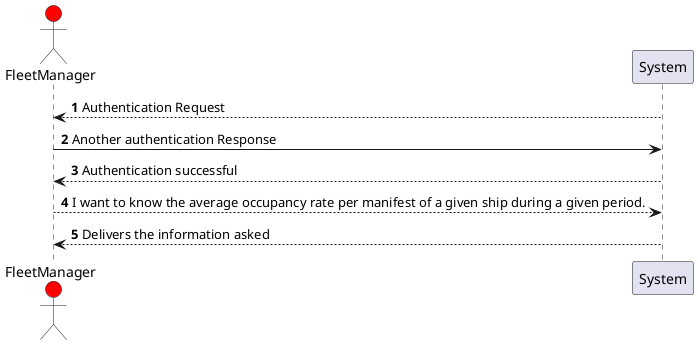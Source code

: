 @startuml
autonumber

actor FleetManager #red

System --> FleetManager: Authentication Request
FleetManager -> System : Another authentication Response
System --> FleetManager : Authentication successful
FleetManager --> System : I want to know the average occupancy rate per manifest of a given ship during a given period.
System --> FleetManager : Delivers the information asked

@enduml